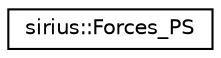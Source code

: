 digraph "Graphical Class Hierarchy"
{
 // INTERACTIVE_SVG=YES
  edge [fontname="Helvetica",fontsize="10",labelfontname="Helvetica",labelfontsize="10"];
  node [fontname="Helvetica",fontsize="10",shape=record];
  rankdir="LR";
  Node1 [label="sirius::Forces_PS",height=0.2,width=0.4,color="black", fillcolor="white", style="filled",URL="$classsirius_1_1_forces___p_s.html"];
}
